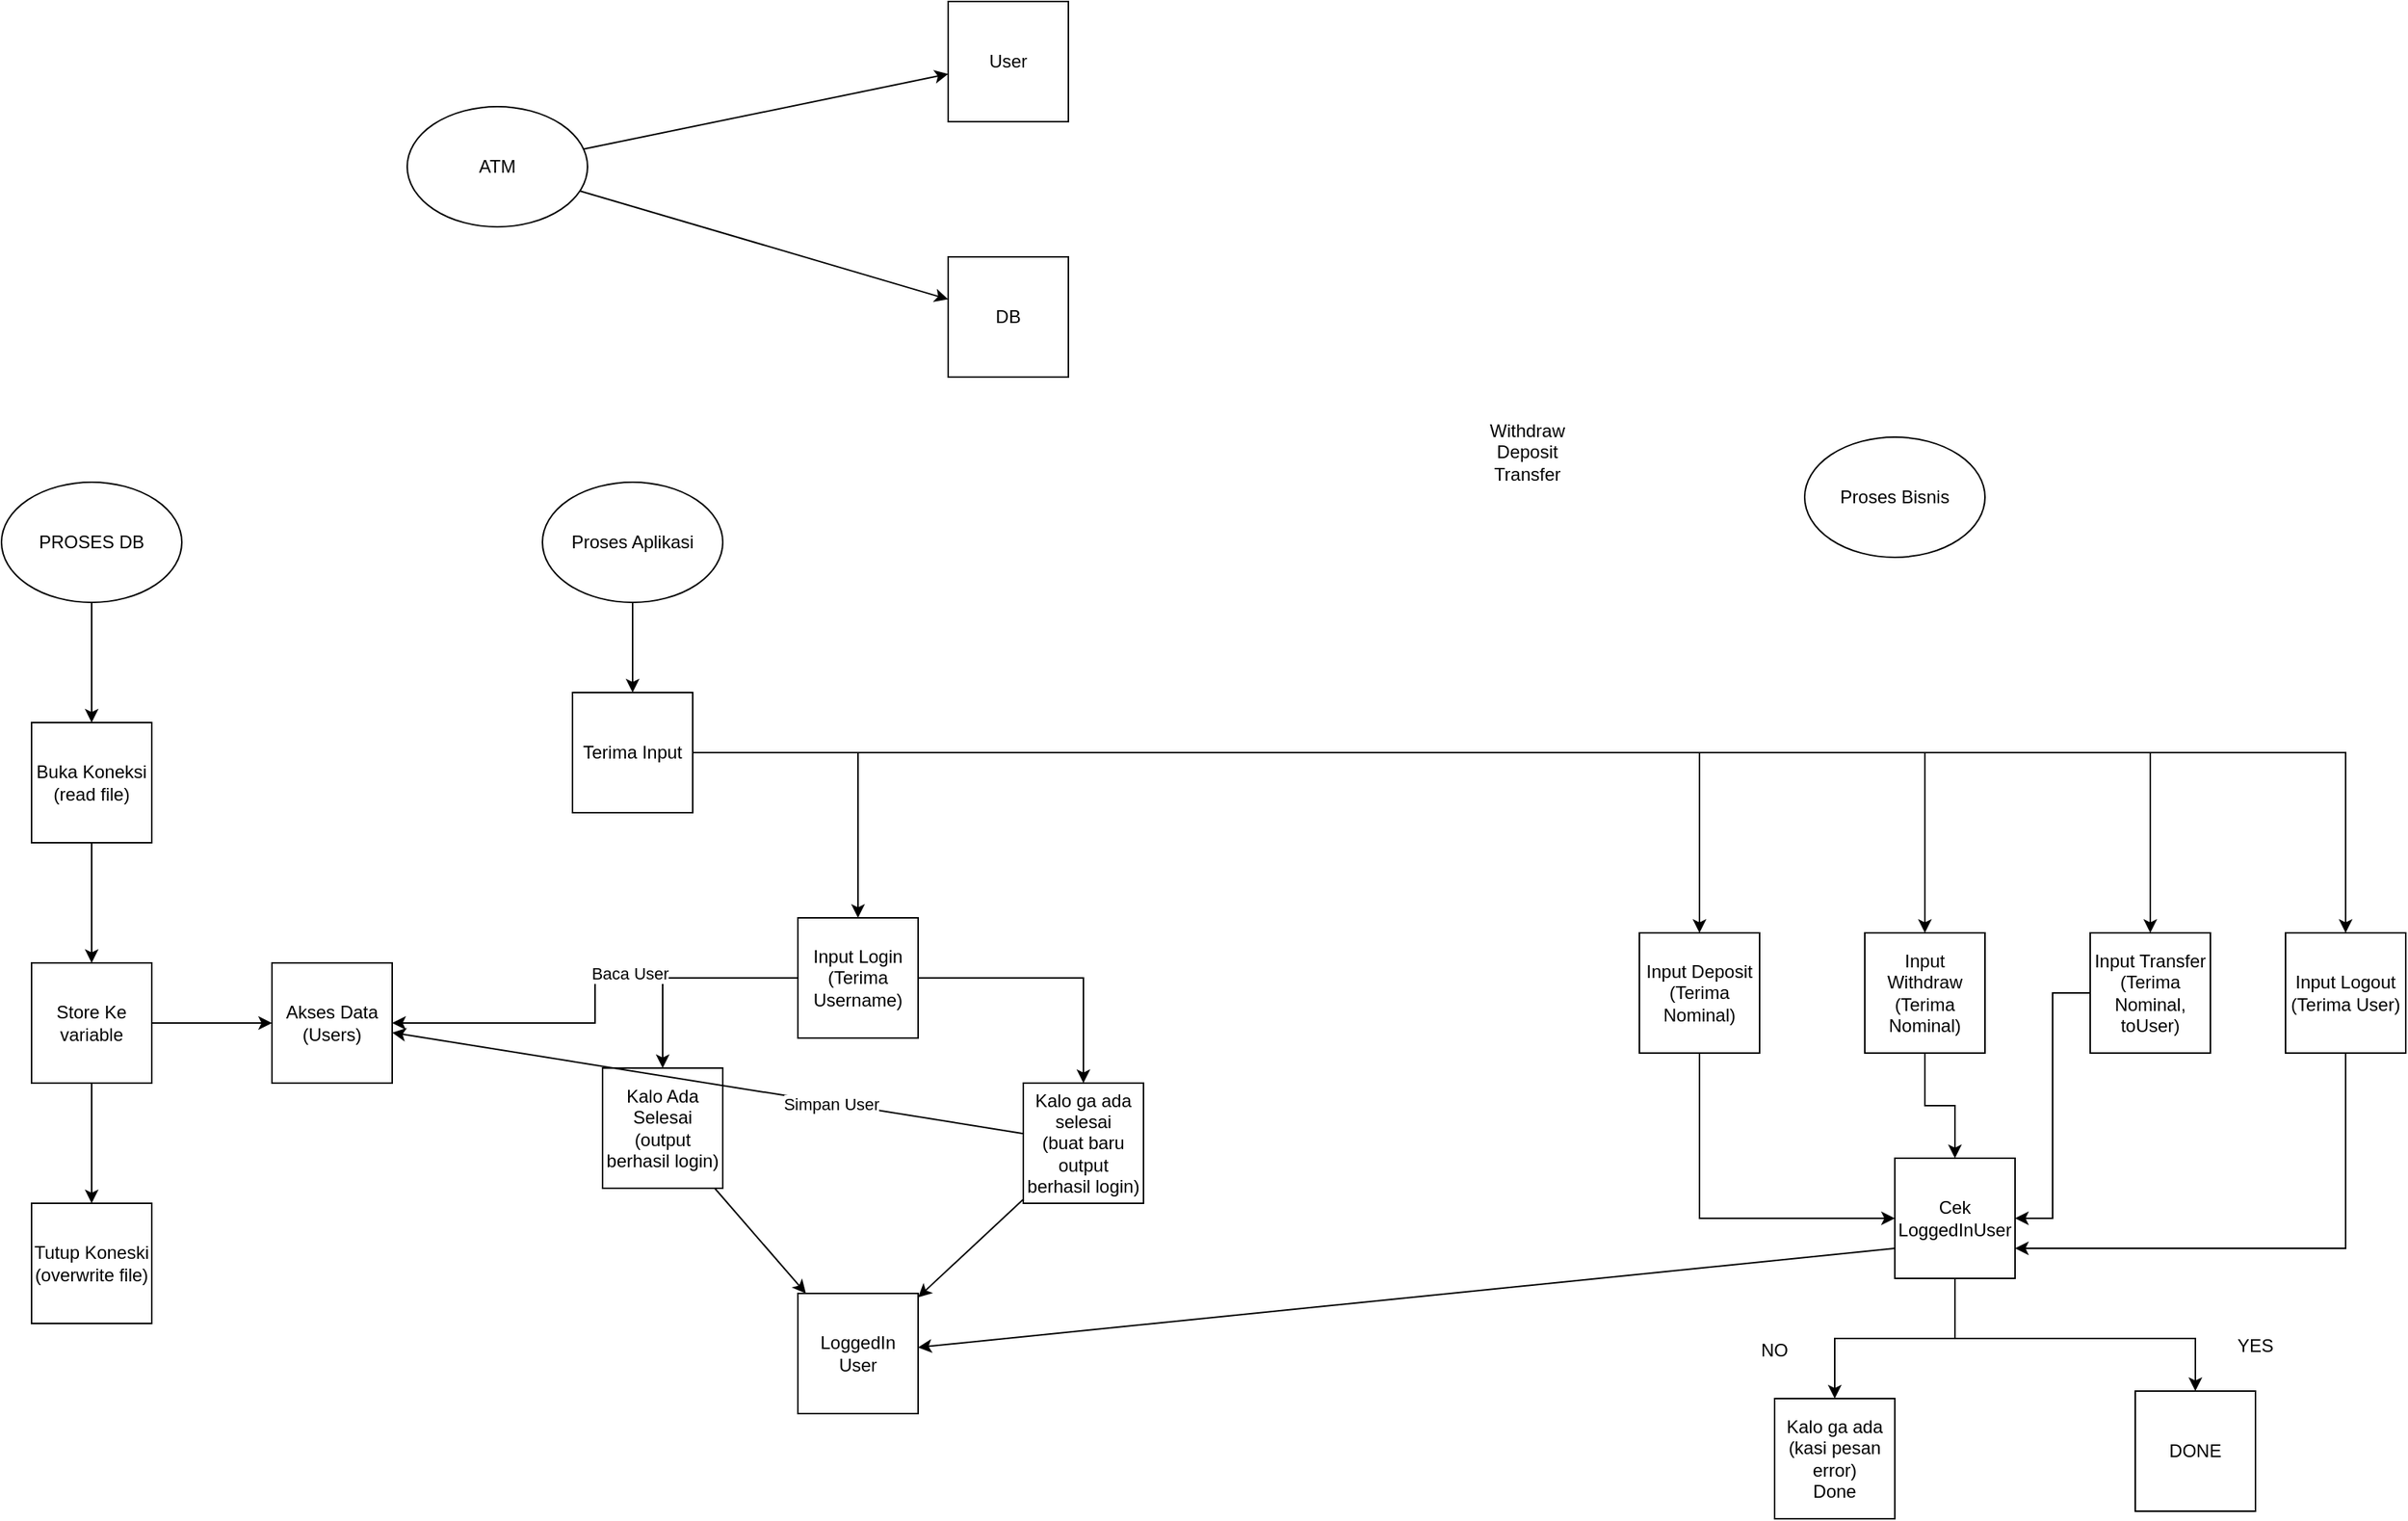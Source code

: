 <mxfile version="21.6.6" type="device">
  <diagram id="7y7cLIP4Oc_uKpwFZ8Lj" name="Page-1">
    <mxGraphModel dx="1984" dy="673" grid="1" gridSize="10" guides="1" tooltips="1" connect="1" arrows="1" fold="1" page="1" pageScale="1" pageWidth="850" pageHeight="1100" math="0" shadow="0">
      <root>
        <mxCell id="0" />
        <mxCell id="1" parent="0" />
        <mxCell id="BU251l8DeLpKYHIOTWGP-1" value="DB" style="whiteSpace=wrap;html=1;aspect=fixed;" parent="1" vertex="1">
          <mxGeometry x="140" y="250" width="80" height="80" as="geometry" />
        </mxCell>
        <mxCell id="BU251l8DeLpKYHIOTWGP-2" value="User" style="whiteSpace=wrap;html=1;aspect=fixed;" parent="1" vertex="1">
          <mxGeometry x="140" y="80" width="80" height="80" as="geometry" />
        </mxCell>
        <mxCell id="BU251l8DeLpKYHIOTWGP-5" value="ATM" style="ellipse;whiteSpace=wrap;html=1;" parent="1" vertex="1">
          <mxGeometry x="-220" y="150" width="120" height="80" as="geometry" />
        </mxCell>
        <mxCell id="BU251l8DeLpKYHIOTWGP-6" value="" style="endArrow=classic;html=1;rounded=0;" parent="1" source="BU251l8DeLpKYHIOTWGP-5" target="BU251l8DeLpKYHIOTWGP-2" edge="1">
          <mxGeometry width="50" height="50" relative="1" as="geometry">
            <mxPoint x="-90" y="190" as="sourcePoint" />
            <mxPoint x="70" y="190" as="targetPoint" />
          </mxGeometry>
        </mxCell>
        <mxCell id="BU251l8DeLpKYHIOTWGP-7" value="" style="endArrow=classic;html=1;rounded=0;" parent="1" source="BU251l8DeLpKYHIOTWGP-5" target="BU251l8DeLpKYHIOTWGP-1" edge="1">
          <mxGeometry width="50" height="50" relative="1" as="geometry">
            <mxPoint x="170" y="630" as="sourcePoint" />
            <mxPoint x="220" y="580" as="targetPoint" />
          </mxGeometry>
        </mxCell>
        <mxCell id="BU251l8DeLpKYHIOTWGP-10" value="" style="edgeStyle=orthogonalEdgeStyle;rounded=0;orthogonalLoop=1;jettySize=auto;html=1;" parent="1" source="BU251l8DeLpKYHIOTWGP-8" target="BU251l8DeLpKYHIOTWGP-9" edge="1">
          <mxGeometry relative="1" as="geometry" />
        </mxCell>
        <mxCell id="BU251l8DeLpKYHIOTWGP-8" value="PROSES DB" style="ellipse;whiteSpace=wrap;html=1;" parent="1" vertex="1">
          <mxGeometry x="-490" y="400" width="120" height="80" as="geometry" />
        </mxCell>
        <mxCell id="BU251l8DeLpKYHIOTWGP-12" value="" style="edgeStyle=orthogonalEdgeStyle;rounded=0;orthogonalLoop=1;jettySize=auto;html=1;" parent="1" source="BU251l8DeLpKYHIOTWGP-9" target="BU251l8DeLpKYHIOTWGP-11" edge="1">
          <mxGeometry relative="1" as="geometry" />
        </mxCell>
        <mxCell id="BU251l8DeLpKYHIOTWGP-9" value="Buka Koneksi&lt;br&gt;(read file)" style="whiteSpace=wrap;html=1;aspect=fixed;" parent="1" vertex="1">
          <mxGeometry x="-470" y="560" width="80" height="80" as="geometry" />
        </mxCell>
        <mxCell id="BU251l8DeLpKYHIOTWGP-14" value="" style="edgeStyle=orthogonalEdgeStyle;rounded=0;orthogonalLoop=1;jettySize=auto;html=1;" parent="1" source="BU251l8DeLpKYHIOTWGP-11" target="BU251l8DeLpKYHIOTWGP-13" edge="1">
          <mxGeometry relative="1" as="geometry" />
        </mxCell>
        <mxCell id="BU251l8DeLpKYHIOTWGP-16" value="" style="edgeStyle=orthogonalEdgeStyle;rounded=0;orthogonalLoop=1;jettySize=auto;html=1;" parent="1" source="BU251l8DeLpKYHIOTWGP-11" target="BU251l8DeLpKYHIOTWGP-15" edge="1">
          <mxGeometry relative="1" as="geometry" />
        </mxCell>
        <mxCell id="BU251l8DeLpKYHIOTWGP-11" value="Store Ke variable" style="whiteSpace=wrap;html=1;aspect=fixed;" parent="1" vertex="1">
          <mxGeometry x="-470" y="720" width="80" height="80" as="geometry" />
        </mxCell>
        <mxCell id="BU251l8DeLpKYHIOTWGP-13" value="Tutup Koneski&lt;br&gt;(overwrite file)" style="whiteSpace=wrap;html=1;aspect=fixed;" parent="1" vertex="1">
          <mxGeometry x="-470" y="880" width="80" height="80" as="geometry" />
        </mxCell>
        <mxCell id="BU251l8DeLpKYHIOTWGP-15" value="Akses Data&lt;br&gt;(Users)" style="whiteSpace=wrap;html=1;aspect=fixed;" parent="1" vertex="1">
          <mxGeometry x="-310" y="720" width="80" height="80" as="geometry" />
        </mxCell>
        <mxCell id="BU251l8DeLpKYHIOTWGP-19" value="" style="edgeStyle=orthogonalEdgeStyle;rounded=0;orthogonalLoop=1;jettySize=auto;html=1;" parent="1" source="BU251l8DeLpKYHIOTWGP-17" target="BU251l8DeLpKYHIOTWGP-18" edge="1">
          <mxGeometry relative="1" as="geometry" />
        </mxCell>
        <mxCell id="BU251l8DeLpKYHIOTWGP-17" value="Proses Aplikasi" style="ellipse;whiteSpace=wrap;html=1;" parent="1" vertex="1">
          <mxGeometry x="-130" y="400" width="120" height="80" as="geometry" />
        </mxCell>
        <mxCell id="BU251l8DeLpKYHIOTWGP-21" value="" style="edgeStyle=orthogonalEdgeStyle;rounded=0;orthogonalLoop=1;jettySize=auto;html=1;" parent="1" source="BU251l8DeLpKYHIOTWGP-18" target="BU251l8DeLpKYHIOTWGP-20" edge="1">
          <mxGeometry relative="1" as="geometry" />
        </mxCell>
        <mxCell id="BCZwj8KWG4FkAXLWFtBH-6" style="edgeStyle=orthogonalEdgeStyle;rounded=0;orthogonalLoop=1;jettySize=auto;html=1;entryX=0.5;entryY=0;entryDx=0;entryDy=0;" edge="1" parent="1" source="BU251l8DeLpKYHIOTWGP-18" target="BU251l8DeLpKYHIOTWGP-36">
          <mxGeometry relative="1" as="geometry" />
        </mxCell>
        <mxCell id="BCZwj8KWG4FkAXLWFtBH-7" style="edgeStyle=orthogonalEdgeStyle;rounded=0;orthogonalLoop=1;jettySize=auto;html=1;entryX=0.5;entryY=0;entryDx=0;entryDy=0;" edge="1" parent="1" source="BU251l8DeLpKYHIOTWGP-18" target="BCZwj8KWG4FkAXLWFtBH-1">
          <mxGeometry relative="1" as="geometry" />
        </mxCell>
        <mxCell id="BCZwj8KWG4FkAXLWFtBH-11" style="edgeStyle=orthogonalEdgeStyle;rounded=0;orthogonalLoop=1;jettySize=auto;html=1;entryX=0.5;entryY=0;entryDx=0;entryDy=0;" edge="1" parent="1" source="BU251l8DeLpKYHIOTWGP-18" target="BCZwj8KWG4FkAXLWFtBH-3">
          <mxGeometry relative="1" as="geometry" />
        </mxCell>
        <mxCell id="BCZwj8KWG4FkAXLWFtBH-16" style="edgeStyle=orthogonalEdgeStyle;rounded=0;orthogonalLoop=1;jettySize=auto;html=1;entryX=0.5;entryY=0;entryDx=0;entryDy=0;" edge="1" parent="1" source="BU251l8DeLpKYHIOTWGP-18" target="BCZwj8KWG4FkAXLWFtBH-4">
          <mxGeometry relative="1" as="geometry" />
        </mxCell>
        <mxCell id="BU251l8DeLpKYHIOTWGP-18" value="Terima Input" style="whiteSpace=wrap;html=1;aspect=fixed;" parent="1" vertex="1">
          <mxGeometry x="-110" y="540" width="80" height="80" as="geometry" />
        </mxCell>
        <mxCell id="BU251l8DeLpKYHIOTWGP-25" value="" style="edgeStyle=orthogonalEdgeStyle;rounded=0;orthogonalLoop=1;jettySize=auto;html=1;" parent="1" source="BU251l8DeLpKYHIOTWGP-20" target="BU251l8DeLpKYHIOTWGP-24" edge="1">
          <mxGeometry relative="1" as="geometry" />
        </mxCell>
        <mxCell id="BU251l8DeLpKYHIOTWGP-27" value="" style="edgeStyle=orthogonalEdgeStyle;rounded=0;orthogonalLoop=1;jettySize=auto;html=1;" parent="1" source="BU251l8DeLpKYHIOTWGP-20" target="BU251l8DeLpKYHIOTWGP-26" edge="1">
          <mxGeometry relative="1" as="geometry" />
        </mxCell>
        <mxCell id="BU251l8DeLpKYHIOTWGP-20" value="Input Login&lt;br&gt;(Terima Username)" style="whiteSpace=wrap;html=1;aspect=fixed;" parent="1" vertex="1">
          <mxGeometry x="40" y="690" width="80" height="80" as="geometry" />
        </mxCell>
        <mxCell id="BU251l8DeLpKYHIOTWGP-22" value="" style="edgeStyle=orthogonalEdgeStyle;rounded=0;orthogonalLoop=1;jettySize=auto;html=1;" parent="1" source="BU251l8DeLpKYHIOTWGP-20" target="BU251l8DeLpKYHIOTWGP-15" edge="1">
          <mxGeometry relative="1" as="geometry">
            <mxPoint x="-60" y="650" as="sourcePoint" />
            <mxPoint x="-60" y="730" as="targetPoint" />
          </mxGeometry>
        </mxCell>
        <mxCell id="BU251l8DeLpKYHIOTWGP-23" value="Baca User" style="edgeLabel;html=1;align=center;verticalAlign=middle;resizable=0;points=[];" parent="BU251l8DeLpKYHIOTWGP-22" vertex="1" connectable="0">
          <mxGeometry x="-0.25" y="-3" relative="1" as="geometry">
            <mxPoint as="offset" />
          </mxGeometry>
        </mxCell>
        <mxCell id="BU251l8DeLpKYHIOTWGP-24" value="Kalo Ada Selesai&lt;br&gt;(output berhasil login)" style="whiteSpace=wrap;html=1;aspect=fixed;" parent="1" vertex="1">
          <mxGeometry x="-90" y="790" width="80" height="80" as="geometry" />
        </mxCell>
        <mxCell id="BU251l8DeLpKYHIOTWGP-26" value="Kalo ga ada selesai&lt;br&gt;(buat baru output berhasil login)" style="whiteSpace=wrap;html=1;aspect=fixed;" parent="1" vertex="1">
          <mxGeometry x="190" y="800" width="80" height="80" as="geometry" />
        </mxCell>
        <mxCell id="BU251l8DeLpKYHIOTWGP-28" value="" style="endArrow=classic;html=1;rounded=0;" parent="1" source="BU251l8DeLpKYHIOTWGP-26" target="BU251l8DeLpKYHIOTWGP-15" edge="1">
          <mxGeometry width="50" height="50" relative="1" as="geometry">
            <mxPoint x="170" y="630" as="sourcePoint" />
            <mxPoint x="220" y="580" as="targetPoint" />
          </mxGeometry>
        </mxCell>
        <mxCell id="BU251l8DeLpKYHIOTWGP-29" value="Simpan User" style="edgeLabel;html=1;align=center;verticalAlign=middle;resizable=0;points=[];" parent="BU251l8DeLpKYHIOTWGP-28" vertex="1" connectable="0">
          <mxGeometry x="-0.388" y="1" relative="1" as="geometry">
            <mxPoint as="offset" />
          </mxGeometry>
        </mxCell>
        <mxCell id="BU251l8DeLpKYHIOTWGP-30" value="Proses Bisnis" style="ellipse;whiteSpace=wrap;html=1;" parent="1" vertex="1">
          <mxGeometry x="710" y="370" width="120" height="80" as="geometry" />
        </mxCell>
        <mxCell id="BU251l8DeLpKYHIOTWGP-31" value="LoggedIn User" style="whiteSpace=wrap;html=1;aspect=fixed;" parent="1" vertex="1">
          <mxGeometry x="40" y="940" width="80" height="80" as="geometry" />
        </mxCell>
        <mxCell id="BU251l8DeLpKYHIOTWGP-33" value="" style="endArrow=classic;html=1;rounded=0;" parent="1" source="BU251l8DeLpKYHIOTWGP-24" target="BU251l8DeLpKYHIOTWGP-31" edge="1">
          <mxGeometry width="50" height="50" relative="1" as="geometry">
            <mxPoint x="-250" y="1060" as="sourcePoint" />
            <mxPoint x="-200" y="1010" as="targetPoint" />
          </mxGeometry>
        </mxCell>
        <mxCell id="BU251l8DeLpKYHIOTWGP-34" value="" style="endArrow=classic;html=1;rounded=0;" parent="1" source="BU251l8DeLpKYHIOTWGP-26" target="BU251l8DeLpKYHIOTWGP-31" edge="1">
          <mxGeometry width="50" height="50" relative="1" as="geometry">
            <mxPoint x="-44" y="970" as="sourcePoint" />
            <mxPoint x="-6" y="1070" as="targetPoint" />
          </mxGeometry>
        </mxCell>
        <mxCell id="BU251l8DeLpKYHIOTWGP-35" value="Withdraw&lt;br&gt;Deposit&lt;br&gt;Transfer" style="text;html=1;align=center;verticalAlign=middle;resizable=0;points=[];autosize=1;strokeColor=none;fillColor=none;" parent="1" vertex="1">
          <mxGeometry x="490" y="350" width="70" height="60" as="geometry" />
        </mxCell>
        <mxCell id="BU251l8DeLpKYHIOTWGP-41" value="" style="edgeStyle=orthogonalEdgeStyle;rounded=0;orthogonalLoop=1;jettySize=auto;html=1;" parent="1" source="BU251l8DeLpKYHIOTWGP-36" target="BU251l8DeLpKYHIOTWGP-40" edge="1">
          <mxGeometry relative="1" as="geometry">
            <Array as="points">
              <mxPoint x="640" y="890" />
            </Array>
          </mxGeometry>
        </mxCell>
        <mxCell id="BU251l8DeLpKYHIOTWGP-36" value="Input Deposit&lt;br&gt;(Terima Nominal)" style="whiteSpace=wrap;html=1;aspect=fixed;" parent="1" vertex="1">
          <mxGeometry x="600" y="700" width="80" height="80" as="geometry" />
        </mxCell>
        <mxCell id="BU251l8DeLpKYHIOTWGP-38" value="" style="endArrow=classic;html=1;rounded=0;exitX=0;exitY=0.75;exitDx=0;exitDy=0;" parent="1" source="BU251l8DeLpKYHIOTWGP-40" target="BU251l8DeLpKYHIOTWGP-31" edge="1">
          <mxGeometry width="50" height="50" relative="1" as="geometry">
            <mxPoint x="390" y="930" as="sourcePoint" />
            <mxPoint x="-220" y="776" as="targetPoint" />
          </mxGeometry>
        </mxCell>
        <mxCell id="BU251l8DeLpKYHIOTWGP-45" value="" style="edgeStyle=orthogonalEdgeStyle;rounded=0;orthogonalLoop=1;jettySize=auto;html=1;" parent="1" source="BU251l8DeLpKYHIOTWGP-40" target="BU251l8DeLpKYHIOTWGP-44" edge="1">
          <mxGeometry relative="1" as="geometry" />
        </mxCell>
        <mxCell id="BCZwj8KWG4FkAXLWFtBH-18" style="edgeStyle=orthogonalEdgeStyle;rounded=0;orthogonalLoop=1;jettySize=auto;html=1;entryX=0.5;entryY=0;entryDx=0;entryDy=0;" edge="1" parent="1" source="BU251l8DeLpKYHIOTWGP-40" target="BCZwj8KWG4FkAXLWFtBH-17">
          <mxGeometry relative="1" as="geometry">
            <Array as="points">
              <mxPoint x="810" y="970" />
              <mxPoint x="970" y="970" />
            </Array>
          </mxGeometry>
        </mxCell>
        <mxCell id="BU251l8DeLpKYHIOTWGP-40" value="Cek LoggedInUser" style="whiteSpace=wrap;html=1;aspect=fixed;" parent="1" vertex="1">
          <mxGeometry x="770" y="850" width="80" height="80" as="geometry" />
        </mxCell>
        <mxCell id="BU251l8DeLpKYHIOTWGP-44" value="Kalo ga ada&lt;br&gt;(kasi pesan error)&lt;br&gt;Done" style="whiteSpace=wrap;html=1;aspect=fixed;" parent="1" vertex="1">
          <mxGeometry x="690" y="1010" width="80" height="80" as="geometry" />
        </mxCell>
        <mxCell id="BCZwj8KWG4FkAXLWFtBH-12" style="edgeStyle=orthogonalEdgeStyle;rounded=0;orthogonalLoop=1;jettySize=auto;html=1;entryX=0.5;entryY=0;entryDx=0;entryDy=0;" edge="1" parent="1" source="BCZwj8KWG4FkAXLWFtBH-1" target="BU251l8DeLpKYHIOTWGP-40">
          <mxGeometry relative="1" as="geometry" />
        </mxCell>
        <mxCell id="BCZwj8KWG4FkAXLWFtBH-1" value="Input Withdraw&lt;br&gt;(Terima Nominal)" style="whiteSpace=wrap;html=1;aspect=fixed;" vertex="1" parent="1">
          <mxGeometry x="750" y="700" width="80" height="80" as="geometry" />
        </mxCell>
        <mxCell id="BCZwj8KWG4FkAXLWFtBH-2" value="NO" style="text;html=1;strokeColor=none;fillColor=none;align=center;verticalAlign=middle;whiteSpace=wrap;rounded=0;" vertex="1" parent="1">
          <mxGeometry x="660" y="950" width="60" height="55" as="geometry" />
        </mxCell>
        <mxCell id="BCZwj8KWG4FkAXLWFtBH-14" style="edgeStyle=orthogonalEdgeStyle;rounded=0;orthogonalLoop=1;jettySize=auto;html=1;entryX=1;entryY=0.5;entryDx=0;entryDy=0;" edge="1" parent="1" source="BCZwj8KWG4FkAXLWFtBH-3" target="BU251l8DeLpKYHIOTWGP-40">
          <mxGeometry relative="1" as="geometry" />
        </mxCell>
        <mxCell id="BCZwj8KWG4FkAXLWFtBH-3" value="Input Transfer&lt;br&gt;(Terima Nominal,&lt;br&gt;toUser)" style="whiteSpace=wrap;html=1;aspect=fixed;" vertex="1" parent="1">
          <mxGeometry x="900" y="700" width="80" height="80" as="geometry" />
        </mxCell>
        <mxCell id="BCZwj8KWG4FkAXLWFtBH-15" style="edgeStyle=orthogonalEdgeStyle;rounded=0;orthogonalLoop=1;jettySize=auto;html=1;entryX=1;entryY=0.75;entryDx=0;entryDy=0;" edge="1" parent="1" source="BCZwj8KWG4FkAXLWFtBH-4" target="BU251l8DeLpKYHIOTWGP-40">
          <mxGeometry relative="1" as="geometry">
            <Array as="points">
              <mxPoint x="1070" y="910" />
            </Array>
          </mxGeometry>
        </mxCell>
        <mxCell id="BCZwj8KWG4FkAXLWFtBH-4" value="Input Logout&lt;br&gt;(Terima User)" style="whiteSpace=wrap;html=1;aspect=fixed;" vertex="1" parent="1">
          <mxGeometry x="1030" y="700" width="80" height="80" as="geometry" />
        </mxCell>
        <mxCell id="BCZwj8KWG4FkAXLWFtBH-17" value="DONE" style="whiteSpace=wrap;html=1;aspect=fixed;" vertex="1" parent="1">
          <mxGeometry x="930" y="1005" width="80" height="80" as="geometry" />
        </mxCell>
        <mxCell id="BCZwj8KWG4FkAXLWFtBH-19" value="YES" style="text;html=1;strokeColor=none;fillColor=none;align=center;verticalAlign=middle;whiteSpace=wrap;rounded=0;" vertex="1" parent="1">
          <mxGeometry x="980" y="960" width="60" height="30" as="geometry" />
        </mxCell>
      </root>
    </mxGraphModel>
  </diagram>
</mxfile>
